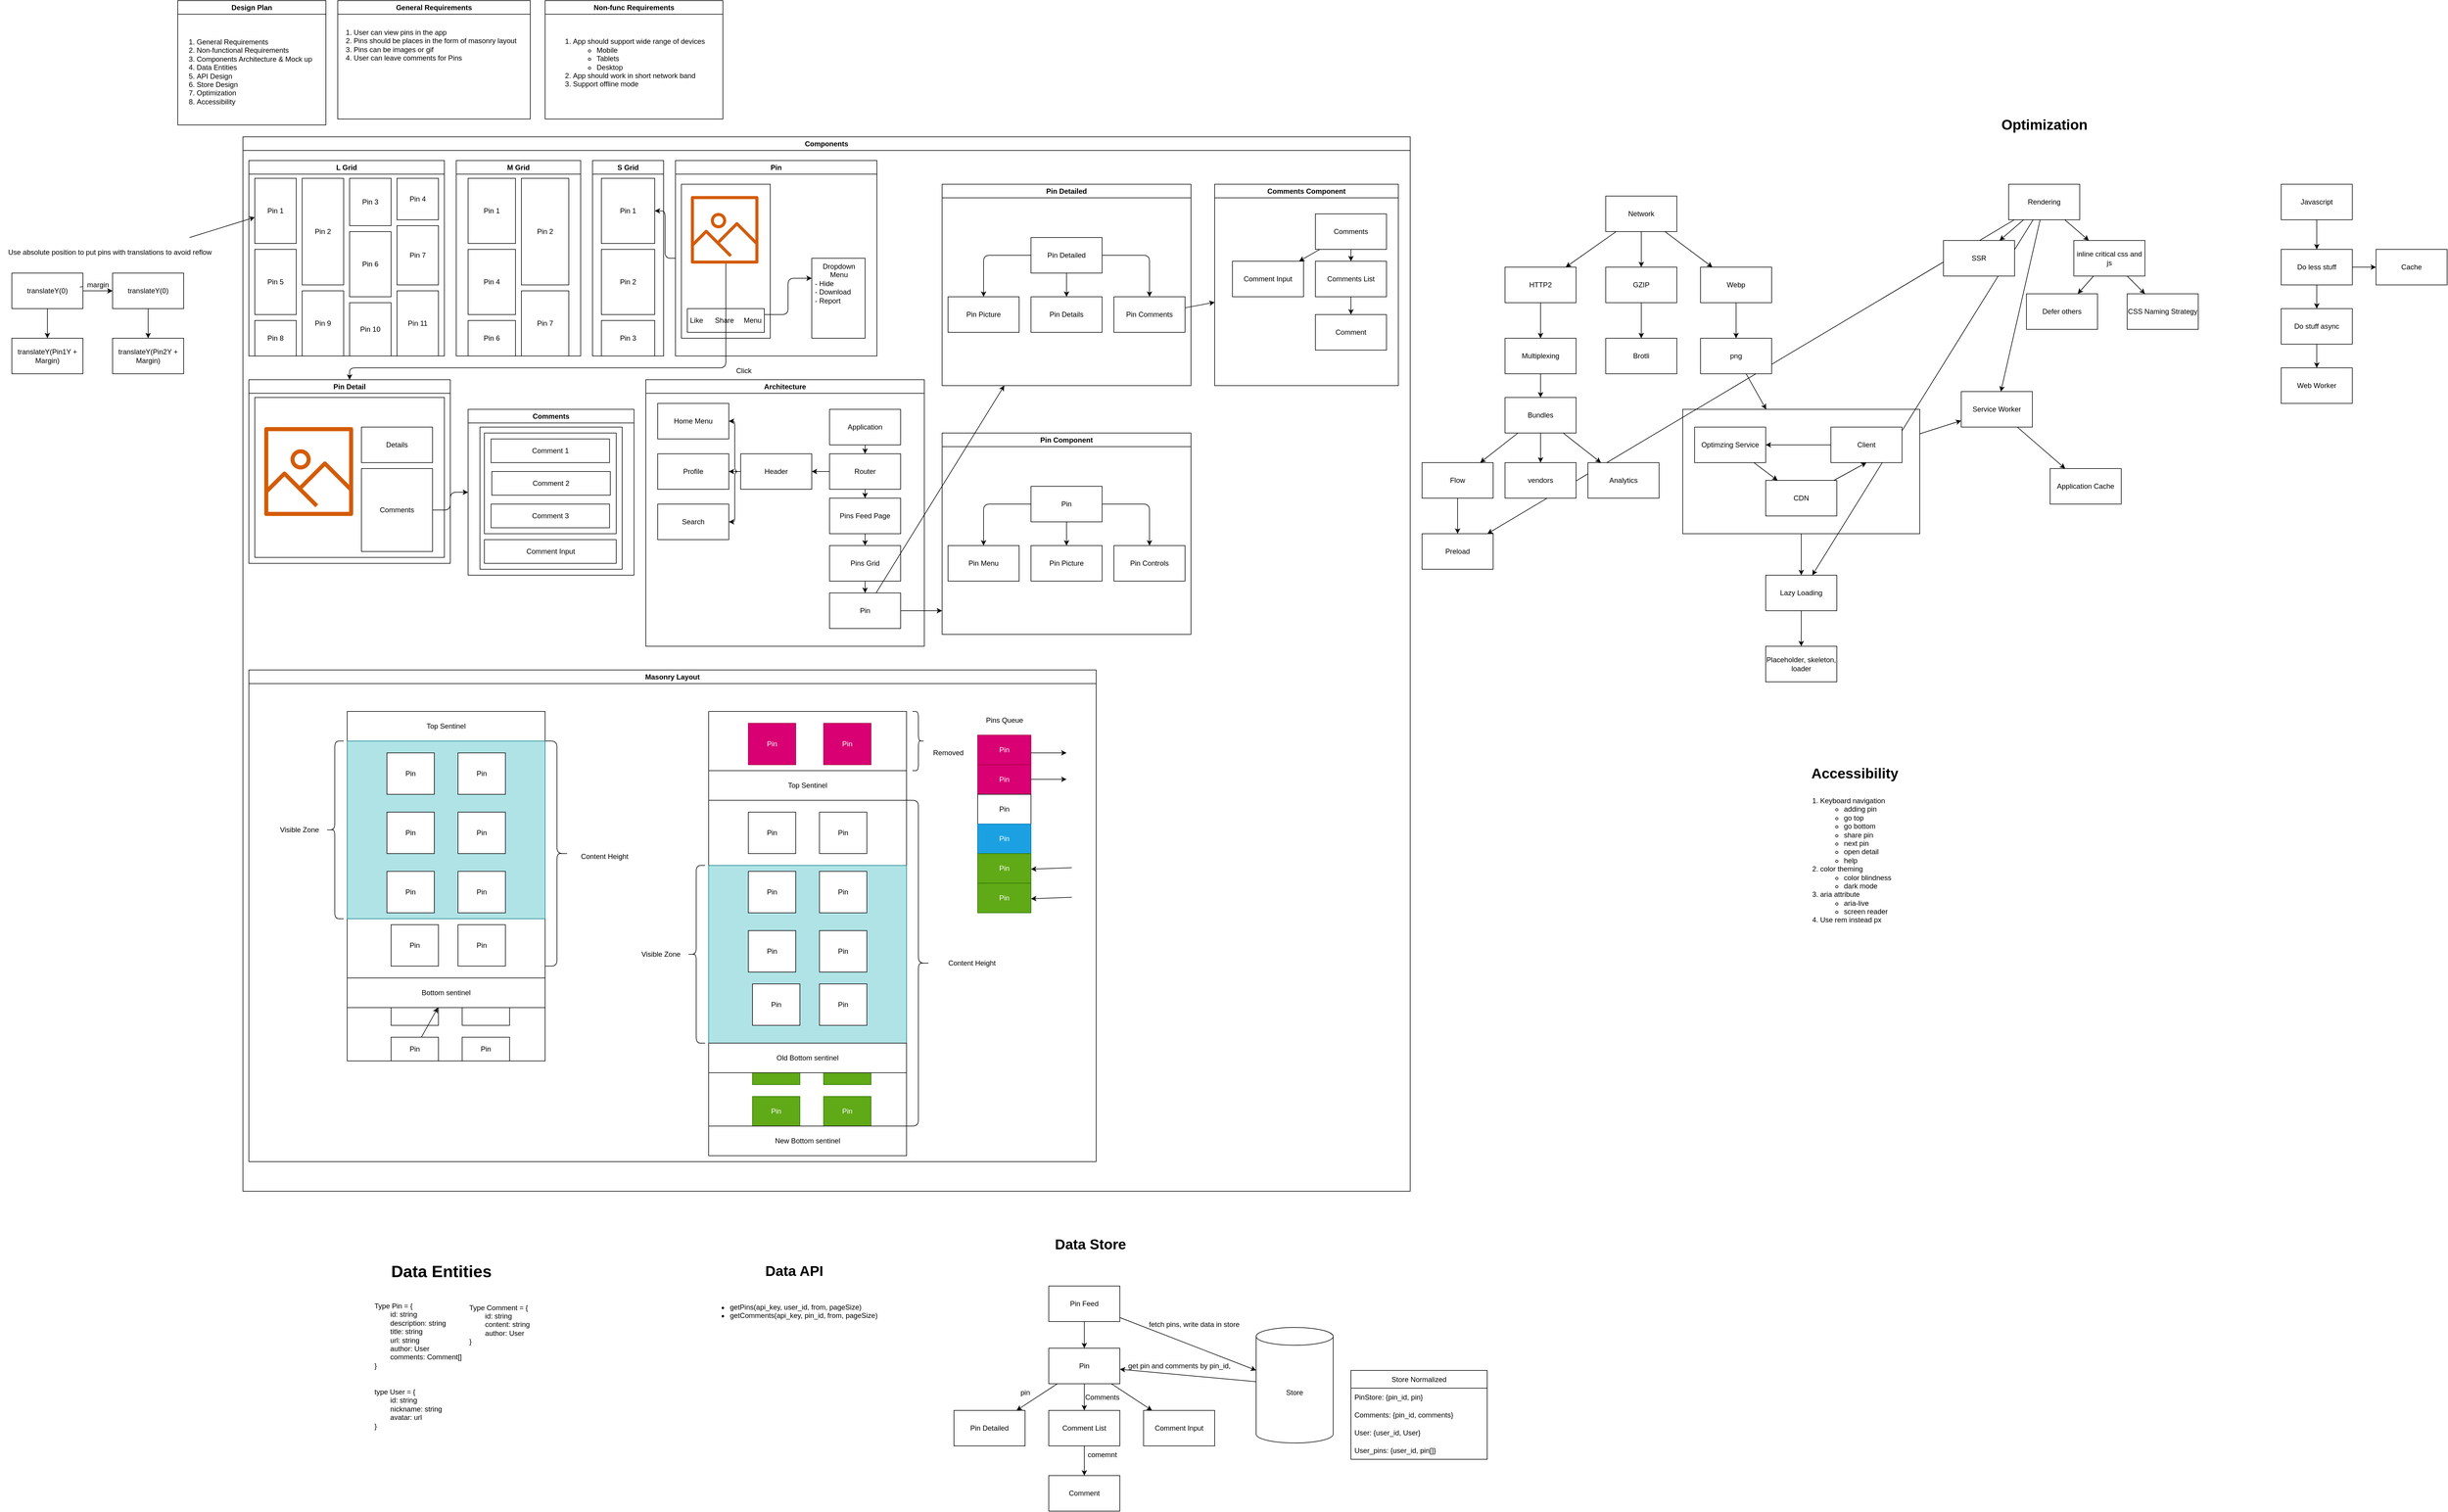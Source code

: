 <mxfile>
    <diagram id="5Gh_HYYGhOjOefmV5HHh" name="Page-1">
        <mxGraphModel dx="1349" dy="762" grid="1" gridSize="10" guides="1" tooltips="1" connect="1" arrows="1" fold="1" page="0" pageScale="1" pageWidth="850" pageHeight="1100" math="0" shadow="0">
            <root>
                <mxCell id="0"/>
                <mxCell id="1" parent="0"/>
                <mxCell id="338" style="edgeStyle=none;html=1;fontSize=12;startArrow=none;startFill=0;endArrow=classic;endFill=1;" edge="1" parent="1" source="334" target="337">
                    <mxGeometry relative="1" as="geometry"/>
                </mxCell>
                <mxCell id="363" style="edgeStyle=none;html=1;fontSize=12;startArrow=none;startFill=0;endArrow=classic;endFill=1;" edge="1" parent="1" source="334" target="361">
                    <mxGeometry relative="1" as="geometry"/>
                </mxCell>
                <mxCell id="334" value="" style="rounded=0;whiteSpace=wrap;html=1;strokeColor=default;fontSize=12;fillColor=default;" vertex="1" parent="1">
                    <mxGeometry x="2560" y="700" width="400" height="210" as="geometry"/>
                </mxCell>
                <mxCell id="184" value="tttttttttt" style="rounded=0;whiteSpace=wrap;html=1;strokeColor=default;fillColor=default;" vertex="1" parent="1">
                    <mxGeometry x="440" y="1280" width="120" height="60" as="geometry"/>
                </mxCell>
                <mxCell id="4" value="Design Plan" style="swimlane;whiteSpace=wrap;html=1;" vertex="1" parent="1">
                    <mxGeometry x="20" y="10" width="250" height="210" as="geometry"/>
                </mxCell>
                <mxCell id="5" value="&lt;ol&gt;&lt;li&gt;General Requirements&lt;/li&gt;&lt;li&gt;Non-functional Requirements&lt;/li&gt;&lt;li&gt;Components Architecture &amp;amp; Mock up&lt;/li&gt;&lt;li&gt;Data Entities&lt;/li&gt;&lt;li&gt;API Design&lt;/li&gt;&lt;li&gt;Store Design&lt;/li&gt;&lt;li&gt;Optimization&lt;/li&gt;&lt;li&gt;Accessibility&lt;/li&gt;&lt;/ol&gt;" style="text;html=1;align=left;verticalAlign=middle;resizable=0;points=[];autosize=1;strokeColor=none;fillColor=none;" vertex="1" parent="4">
                    <mxGeometry x="-10" y="20" width="260" height="200" as="geometry"/>
                </mxCell>
                <mxCell id="15" value="Components" style="swimlane;whiteSpace=wrap;html=1;fillColor=default;strokeColor=default;swimlaneLine=1;" vertex="1" parent="1">
                    <mxGeometry x="130" y="240" width="1970" height="1780" as="geometry"/>
                </mxCell>
                <mxCell id="18" value="L Grid" style="swimlane;whiteSpace=wrap;html=1;" vertex="1" parent="15">
                    <mxGeometry x="10" y="40" width="330" height="330" as="geometry"/>
                </mxCell>
                <mxCell id="31" value="Pin 1" style="rounded=0;whiteSpace=wrap;html=1;" vertex="1" parent="18">
                    <mxGeometry x="10" y="30" width="70" height="110" as="geometry"/>
                </mxCell>
                <mxCell id="32" value="Pin 2" style="rounded=0;whiteSpace=wrap;html=1;" vertex="1" parent="18">
                    <mxGeometry x="90" y="30" width="70" height="180" as="geometry"/>
                </mxCell>
                <mxCell id="33" value="Pin 3" style="rounded=0;whiteSpace=wrap;html=1;" vertex="1" parent="18">
                    <mxGeometry x="170" y="30" width="70" height="80" as="geometry"/>
                </mxCell>
                <mxCell id="34" value="Pin 4" style="rounded=0;whiteSpace=wrap;html=1;" vertex="1" parent="18">
                    <mxGeometry x="250" y="30" width="70" height="70" as="geometry"/>
                </mxCell>
                <mxCell id="35" value="Pin 5" style="rounded=0;whiteSpace=wrap;html=1;" vertex="1" parent="18">
                    <mxGeometry x="10" y="150" width="70" height="110" as="geometry"/>
                </mxCell>
                <mxCell id="36" value="Pin 9" style="rounded=0;whiteSpace=wrap;html=1;" vertex="1" parent="18">
                    <mxGeometry x="90" y="220" width="70" height="110" as="geometry"/>
                </mxCell>
                <mxCell id="37" value="Pin 10" style="rounded=0;whiteSpace=wrap;html=1;" vertex="1" parent="18">
                    <mxGeometry x="170" y="240" width="70" height="90" as="geometry"/>
                </mxCell>
                <mxCell id="38" value="Pin 11" style="rounded=0;whiteSpace=wrap;html=1;" vertex="1" parent="18">
                    <mxGeometry x="250" y="220" width="70" height="110" as="geometry"/>
                </mxCell>
                <mxCell id="40" value="Pin 8" style="rounded=0;whiteSpace=wrap;html=1;" vertex="1" parent="18">
                    <mxGeometry x="10" y="270" width="70" height="60" as="geometry"/>
                </mxCell>
                <mxCell id="41" value="Pin 6" style="rounded=0;whiteSpace=wrap;html=1;" vertex="1" parent="18">
                    <mxGeometry x="170" y="120" width="70" height="110" as="geometry"/>
                </mxCell>
                <mxCell id="43" value="Pin 7" style="rounded=0;whiteSpace=wrap;html=1;" vertex="1" parent="18">
                    <mxGeometry x="250" y="110" width="70" height="100" as="geometry"/>
                </mxCell>
                <mxCell id="44" value="M Grid" style="swimlane;whiteSpace=wrap;html=1;" vertex="1" parent="15">
                    <mxGeometry x="360" y="40" width="210" height="330" as="geometry"/>
                </mxCell>
                <mxCell id="45" value="Pin 1" style="rounded=0;whiteSpace=wrap;html=1;" vertex="1" parent="44">
                    <mxGeometry x="20" y="30" width="80" height="110" as="geometry"/>
                </mxCell>
                <mxCell id="46" value="Pin 2" style="rounded=0;whiteSpace=wrap;html=1;" vertex="1" parent="44">
                    <mxGeometry x="110" y="30" width="80" height="180" as="geometry"/>
                </mxCell>
                <mxCell id="49" value="Pin 4" style="rounded=0;whiteSpace=wrap;html=1;" vertex="1" parent="44">
                    <mxGeometry x="20" y="150" width="80" height="110" as="geometry"/>
                </mxCell>
                <mxCell id="50" value="Pin 7" style="rounded=0;whiteSpace=wrap;html=1;" vertex="1" parent="44">
                    <mxGeometry x="110" y="220" width="80" height="110" as="geometry"/>
                </mxCell>
                <mxCell id="53" value="Pin 6" style="rounded=0;whiteSpace=wrap;html=1;" vertex="1" parent="44">
                    <mxGeometry x="20" y="270" width="80" height="60" as="geometry"/>
                </mxCell>
                <mxCell id="56" value="S Grid" style="swimlane;whiteSpace=wrap;html=1;" vertex="1" parent="15">
                    <mxGeometry x="590" y="40" width="120" height="330" as="geometry"/>
                </mxCell>
                <mxCell id="57" value="Pin 1" style="rounded=0;whiteSpace=wrap;html=1;" vertex="1" parent="56">
                    <mxGeometry x="15" y="30" width="90" height="110" as="geometry"/>
                </mxCell>
                <mxCell id="60" value="Pin 2" style="rounded=0;whiteSpace=wrap;html=1;" vertex="1" parent="56">
                    <mxGeometry x="15" y="150" width="90" height="110" as="geometry"/>
                </mxCell>
                <mxCell id="63" value="Pin 3" style="rounded=0;whiteSpace=wrap;html=1;" vertex="1" parent="56">
                    <mxGeometry x="15" y="270" width="90" height="60" as="geometry"/>
                </mxCell>
                <mxCell id="67" style="edgeStyle=orthogonalEdgeStyle;html=1;" edge="1" parent="15" source="65" target="57">
                    <mxGeometry relative="1" as="geometry"/>
                </mxCell>
                <mxCell id="65" value="Pin" style="swimlane;whiteSpace=wrap;html=1;" vertex="1" parent="15">
                    <mxGeometry x="730" y="40" width="340" height="330" as="geometry"/>
                </mxCell>
                <mxCell id="66" value="" style="rounded=0;whiteSpace=wrap;html=1;" vertex="1" parent="65">
                    <mxGeometry x="10" y="40" width="150" height="260" as="geometry"/>
                </mxCell>
                <mxCell id="68" value="&lt;div style=&quot;text-align: justify;&quot;&gt;&lt;span style=&quot;background-color: initial;&quot;&gt;Like&amp;nbsp; &amp;nbsp; &amp;nbsp; Share&amp;nbsp; &amp;nbsp; &amp;nbsp;Menu&lt;/span&gt;&lt;/div&gt;" style="rounded=0;whiteSpace=wrap;html=1;" vertex="1" parent="65">
                    <mxGeometry x="20" y="250" width="130" height="40" as="geometry"/>
                </mxCell>
                <mxCell id="69" value="" style="sketch=0;outlineConnect=0;fontColor=#232F3E;gradientColor=none;fillColor=#D45B07;strokeColor=none;dashed=0;verticalLabelPosition=bottom;verticalAlign=top;align=center;html=1;fontSize=12;fontStyle=0;aspect=fixed;pointerEvents=1;shape=mxgraph.aws4.container_registry_image;" vertex="1" parent="65">
                    <mxGeometry x="26" y="60" width="114" height="114" as="geometry"/>
                </mxCell>
                <mxCell id="70" value="&lt;div style=&quot;text-align: center;&quot;&gt;&lt;span style=&quot;background-color: initial;&quot;&gt;Dropdown Menu&lt;/span&gt;&lt;/div&gt;&lt;span style=&quot;background-color: initial;&quot;&gt;&amp;nbsp;- Hide&lt;br&gt;&lt;/span&gt;&lt;span style=&quot;background-color: initial;&quot;&gt;&amp;nbsp;- Download&lt;br&gt;&lt;/span&gt;&lt;span style=&quot;background-color: initial;&quot;&gt;&amp;nbsp;- Report&lt;/span&gt;&lt;span style=&quot;background-color: initial;&quot;&gt;&lt;br&gt;&lt;/span&gt;" style="rounded=0;whiteSpace=wrap;html=1;align=left;verticalAlign=top;horizontal=1;" vertex="1" parent="65">
                    <mxGeometry x="230" y="165" width="90" height="135" as="geometry"/>
                </mxCell>
                <mxCell id="72" style="edgeStyle=orthogonalEdgeStyle;html=1;entryX=0;entryY=0.25;entryDx=0;entryDy=0;exitX=1;exitY=0.25;exitDx=0;exitDy=0;" edge="1" parent="65" source="68" target="70">
                    <mxGeometry relative="1" as="geometry"/>
                </mxCell>
                <mxCell id="77" value="Pin Detail" style="swimlane;whiteSpace=wrap;html=1;" vertex="1" parent="15">
                    <mxGeometry x="10" y="410" width="340" height="310" as="geometry"/>
                </mxCell>
                <mxCell id="80" value="" style="rounded=0;whiteSpace=wrap;html=1;" vertex="1" parent="77">
                    <mxGeometry x="10" y="30" width="320" height="270" as="geometry"/>
                </mxCell>
                <mxCell id="82" value="" style="sketch=0;outlineConnect=0;fontColor=#232F3E;gradientColor=none;fillColor=#D45B07;strokeColor=none;dashed=0;verticalLabelPosition=bottom;verticalAlign=top;align=center;html=1;fontSize=12;fontStyle=0;aspect=fixed;pointerEvents=1;shape=mxgraph.aws4.container_registry_image;" vertex="1" parent="77">
                    <mxGeometry x="26" y="80" width="150" height="150" as="geometry"/>
                </mxCell>
                <mxCell id="83" value="Details" style="rounded=0;whiteSpace=wrap;html=1;" vertex="1" parent="77">
                    <mxGeometry x="190" y="80" width="120" height="60" as="geometry"/>
                </mxCell>
                <mxCell id="93" value="Comments" style="rounded=0;whiteSpace=wrap;html=1;" vertex="1" parent="77">
                    <mxGeometry x="190" y="150" width="120" height="140" as="geometry"/>
                </mxCell>
                <mxCell id="78" style="edgeStyle=orthogonalEdgeStyle;html=1;" edge="1" parent="15" source="69" target="77">
                    <mxGeometry relative="1" as="geometry">
                        <Array as="points">
                            <mxPoint x="815" y="390"/>
                            <mxPoint x="180" y="390"/>
                        </Array>
                    </mxGeometry>
                </mxCell>
                <mxCell id="79" value="Click" style="text;html=1;align=center;verticalAlign=middle;resizable=0;points=[];autosize=1;strokeColor=none;fillColor=none;" vertex="1" parent="15">
                    <mxGeometry x="820" y="380" width="50" height="30" as="geometry"/>
                </mxCell>
                <mxCell id="101" style="edgeStyle=orthogonalEdgeStyle;html=1;startArrow=classic;startFill=1;endArrow=none;endFill=0;" edge="1" parent="15" source="94" target="93">
                    <mxGeometry relative="1" as="geometry"/>
                </mxCell>
                <mxCell id="94" value="Comments" style="swimlane;whiteSpace=wrap;html=1;" vertex="1" parent="15">
                    <mxGeometry x="380" y="460" width="280" height="280" as="geometry"/>
                </mxCell>
                <mxCell id="95" value="" style="rounded=0;whiteSpace=wrap;html=1;" vertex="1" parent="94">
                    <mxGeometry x="20" y="30" width="240" height="240" as="geometry"/>
                </mxCell>
                <mxCell id="99" value="" style="rounded=0;whiteSpace=wrap;html=1;" vertex="1" parent="94">
                    <mxGeometry x="27.5" y="40" width="222.5" height="170" as="geometry"/>
                </mxCell>
                <mxCell id="96" value="Comment 1" style="rounded=0;whiteSpace=wrap;html=1;" vertex="1" parent="94">
                    <mxGeometry x="38.75" y="50" width="200" height="40" as="geometry"/>
                </mxCell>
                <mxCell id="98" value="Comment 3" style="rounded=0;whiteSpace=wrap;html=1;" vertex="1" parent="94">
                    <mxGeometry x="38.75" y="160" width="200" height="40" as="geometry"/>
                </mxCell>
                <mxCell id="97" value="Comment 2" style="rounded=0;whiteSpace=wrap;html=1;" vertex="1" parent="94">
                    <mxGeometry x="40" y="105" width="200" height="40" as="geometry"/>
                </mxCell>
                <mxCell id="100" value="Comment Input" style="rounded=0;whiteSpace=wrap;html=1;" vertex="1" parent="94">
                    <mxGeometry x="27.5" y="220" width="222.5" height="40" as="geometry"/>
                </mxCell>
                <mxCell id="102" value="Architecture" style="swimlane;whiteSpace=wrap;html=1;" vertex="1" parent="15">
                    <mxGeometry x="680" y="410" width="470" height="450" as="geometry"/>
                </mxCell>
                <mxCell id="112" style="edgeStyle=orthogonalEdgeStyle;html=1;startArrow=none;startFill=0;endArrow=classic;endFill=1;" edge="1" parent="102" source="103" target="104">
                    <mxGeometry relative="1" as="geometry"/>
                </mxCell>
                <mxCell id="103" value="Application" style="rounded=0;whiteSpace=wrap;html=1;strokeColor=default;fillColor=default;" vertex="1" parent="102">
                    <mxGeometry x="310" y="50" width="120" height="60" as="geometry"/>
                </mxCell>
                <mxCell id="113" value="" style="edgeStyle=orthogonalEdgeStyle;html=1;startArrow=none;startFill=0;endArrow=classic;endFill=1;" edge="1" parent="102" source="104" target="106">
                    <mxGeometry relative="1" as="geometry"/>
                </mxCell>
                <mxCell id="114" style="edgeStyle=orthogonalEdgeStyle;html=1;startArrow=none;startFill=0;endArrow=classic;endFill=1;" edge="1" parent="102" source="104" target="105">
                    <mxGeometry relative="1" as="geometry"/>
                </mxCell>
                <mxCell id="119" style="edgeStyle=orthogonalEdgeStyle;html=1;startArrow=none;startFill=0;endArrow=classic;endFill=1;" edge="1" parent="102" source="104" target="117">
                    <mxGeometry relative="1" as="geometry"/>
                </mxCell>
                <mxCell id="104" value="Router" style="rounded=0;whiteSpace=wrap;html=1;strokeColor=default;fillColor=default;" vertex="1" parent="102">
                    <mxGeometry x="310" y="125" width="120" height="60" as="geometry"/>
                </mxCell>
                <mxCell id="105" value="Pins Feed Page" style="rounded=0;whiteSpace=wrap;html=1;strokeColor=default;fillColor=default;" vertex="1" parent="102">
                    <mxGeometry x="310" y="200" width="120" height="60" as="geometry"/>
                </mxCell>
                <mxCell id="115" style="edgeStyle=orthogonalEdgeStyle;html=1;startArrow=none;startFill=0;endArrow=classic;endFill=1;" edge="1" parent="102" source="106" target="107">
                    <mxGeometry relative="1" as="geometry"/>
                </mxCell>
                <mxCell id="106" value="Pins Grid" style="rounded=0;whiteSpace=wrap;html=1;strokeColor=default;fillColor=default;" vertex="1" parent="102">
                    <mxGeometry x="310" y="280" width="120" height="60" as="geometry"/>
                </mxCell>
                <mxCell id="107" value="Pin" style="rounded=0;whiteSpace=wrap;html=1;strokeColor=default;fillColor=default;" vertex="1" parent="102">
                    <mxGeometry x="310" y="360" width="120" height="60" as="geometry"/>
                </mxCell>
                <mxCell id="109" value="Home Menu" style="whiteSpace=wrap;html=1;strokeColor=default;fillColor=default;" vertex="1" parent="102">
                    <mxGeometry x="20" y="40" width="120" height="60" as="geometry"/>
                </mxCell>
                <mxCell id="110" value="Search" style="whiteSpace=wrap;html=1;strokeColor=default;fillColor=default;" vertex="1" parent="102">
                    <mxGeometry x="20" y="210" width="120" height="60" as="geometry"/>
                </mxCell>
                <mxCell id="120" style="html=1;startArrow=none;startFill=0;endArrow=classic;endFill=1;edgeStyle=elbowEdgeStyle;" edge="1" parent="102" source="117" target="110">
                    <mxGeometry relative="1" as="geometry"/>
                </mxCell>
                <mxCell id="123" style="edgeStyle=orthogonalEdgeStyle;html=1;startArrow=none;startFill=0;endArrow=classic;endFill=1;" edge="1" parent="102" source="117" target="111">
                    <mxGeometry relative="1" as="geometry"/>
                </mxCell>
                <mxCell id="126" style="html=1;startArrow=none;startFill=0;endArrow=classic;endFill=1;edgeStyle=elbowEdgeStyle;" edge="1" parent="102" source="117" target="109">
                    <mxGeometry relative="1" as="geometry"/>
                </mxCell>
                <mxCell id="117" value="Header" style="whiteSpace=wrap;html=1;strokeColor=default;fillColor=default;" vertex="1" parent="102">
                    <mxGeometry x="160" y="125" width="120" height="60" as="geometry"/>
                </mxCell>
                <mxCell id="124" value="" style="edgeStyle=orthogonalEdgeStyle;html=1;startArrow=none;startFill=0;endArrow=none;endFill=1;" edge="1" parent="102" source="117" target="111">
                    <mxGeometry relative="1" as="geometry">
                        <mxPoint x="860" y="795.032" as="sourcePoint"/>
                        <mxPoint x="780.032" y="740.0" as="targetPoint"/>
                    </mxGeometry>
                </mxCell>
                <mxCell id="111" value="Profile" style="whiteSpace=wrap;html=1;strokeColor=default;fillColor=default;" vertex="1" parent="102">
                    <mxGeometry x="20" y="125" width="120" height="60" as="geometry"/>
                </mxCell>
                <mxCell id="128" value="Pin Component" style="swimlane;whiteSpace=wrap;html=1;strokeColor=default;fillColor=default;" vertex="1" parent="15">
                    <mxGeometry x="1180" y="500" width="420" height="340" as="geometry"/>
                </mxCell>
                <mxCell id="134" style="edgeStyle=elbowEdgeStyle;elbow=vertical;html=1;startArrow=none;startFill=0;endArrow=classic;endFill=1;" edge="1" parent="128" source="129" target="130">
                    <mxGeometry relative="1" as="geometry"/>
                </mxCell>
                <mxCell id="135" style="edgeStyle=orthogonalEdgeStyle;html=1;startArrow=none;startFill=0;endArrow=classic;endFill=1;" edge="1" parent="128" source="129" target="131">
                    <mxGeometry relative="1" as="geometry"/>
                </mxCell>
                <mxCell id="136" style="edgeStyle=orthogonalEdgeStyle;elbow=vertical;html=1;startArrow=none;startFill=0;endArrow=classic;endFill=1;" edge="1" parent="128" source="129" target="133">
                    <mxGeometry relative="1" as="geometry"/>
                </mxCell>
                <mxCell id="129" value="Pin" style="whiteSpace=wrap;html=1;strokeColor=default;fillColor=default;" vertex="1" parent="128">
                    <mxGeometry x="150" y="90" width="120" height="60" as="geometry"/>
                </mxCell>
                <mxCell id="130" value="Pin Picture" style="whiteSpace=wrap;html=1;strokeColor=default;fillColor=default;" vertex="1" parent="128">
                    <mxGeometry x="150" y="190" width="120" height="60" as="geometry"/>
                </mxCell>
                <mxCell id="131" value="Pin Menu" style="whiteSpace=wrap;html=1;strokeColor=default;fillColor=default;" vertex="1" parent="128">
                    <mxGeometry x="10" y="190" width="120" height="60" as="geometry"/>
                </mxCell>
                <mxCell id="133" value="Pin Controls" style="whiteSpace=wrap;html=1;strokeColor=default;fillColor=default;" vertex="1" parent="128">
                    <mxGeometry x="290" y="190" width="120" height="60" as="geometry"/>
                </mxCell>
                <mxCell id="132" style="edgeStyle=elbowEdgeStyle;html=1;startArrow=none;startFill=0;endArrow=classic;endFill=1;elbow=vertical;" edge="1" parent="15" source="107" target="128">
                    <mxGeometry relative="1" as="geometry"/>
                </mxCell>
                <mxCell id="139" value="Pin Detailed" style="swimlane;whiteSpace=wrap;html=1;strokeColor=default;fillColor=default;" vertex="1" parent="15">
                    <mxGeometry x="1180" y="80" width="420" height="340" as="geometry"/>
                </mxCell>
                <mxCell id="140" style="edgeStyle=elbowEdgeStyle;elbow=vertical;html=1;startArrow=none;startFill=0;endArrow=classic;endFill=1;" edge="1" parent="139" source="143" target="144">
                    <mxGeometry relative="1" as="geometry"/>
                </mxCell>
                <mxCell id="141" style="edgeStyle=orthogonalEdgeStyle;html=1;startArrow=none;startFill=0;endArrow=classic;endFill=1;" edge="1" parent="139" source="143" target="145">
                    <mxGeometry relative="1" as="geometry"/>
                </mxCell>
                <mxCell id="142" style="edgeStyle=orthogonalEdgeStyle;elbow=vertical;html=1;startArrow=none;startFill=0;endArrow=classic;endFill=1;" edge="1" parent="139" source="143" target="146">
                    <mxGeometry relative="1" as="geometry"/>
                </mxCell>
                <mxCell id="143" value="Pin Detailed" style="whiteSpace=wrap;html=1;strokeColor=default;fillColor=default;" vertex="1" parent="139">
                    <mxGeometry x="150" y="90" width="120" height="60" as="geometry"/>
                </mxCell>
                <mxCell id="144" value="Pin Details" style="whiteSpace=wrap;html=1;strokeColor=default;fillColor=default;" vertex="1" parent="139">
                    <mxGeometry x="150" y="190" width="120" height="60" as="geometry"/>
                </mxCell>
                <mxCell id="145" value="Pin Picture" style="whiteSpace=wrap;html=1;strokeColor=default;fillColor=default;" vertex="1" parent="139">
                    <mxGeometry x="10" y="190" width="120" height="60" as="geometry"/>
                </mxCell>
                <mxCell id="146" value="Pin Comments" style="whiteSpace=wrap;html=1;strokeColor=default;fillColor=default;" vertex="1" parent="139">
                    <mxGeometry x="290" y="190" width="120" height="60" as="geometry"/>
                </mxCell>
                <mxCell id="149" style="edgeStyle=none;html=1;startArrow=none;startFill=0;endArrow=classic;endFill=1;" edge="1" parent="15" source="107" target="139">
                    <mxGeometry relative="1" as="geometry"/>
                </mxCell>
                <mxCell id="152" value="Comments Component" style="swimlane;whiteSpace=wrap;html=1;strokeColor=default;fillColor=default;" vertex="1" parent="15">
                    <mxGeometry x="1640" y="80" width="310" height="340" as="geometry"/>
                </mxCell>
                <mxCell id="159" style="edgeStyle=none;html=1;startArrow=none;startFill=0;endArrow=classic;endFill=1;" edge="1" parent="152" source="153" target="154">
                    <mxGeometry relative="1" as="geometry"/>
                </mxCell>
                <mxCell id="161" style="edgeStyle=none;html=1;startArrow=none;startFill=0;endArrow=classic;endFill=1;" edge="1" parent="152" source="153" target="156">
                    <mxGeometry relative="1" as="geometry"/>
                </mxCell>
                <mxCell id="153" value="Comments" style="whiteSpace=wrap;html=1;strokeColor=default;fillColor=default;" vertex="1" parent="152">
                    <mxGeometry x="170" y="50" width="120" height="60" as="geometry"/>
                </mxCell>
                <mxCell id="160" style="edgeStyle=none;html=1;startArrow=none;startFill=0;endArrow=classic;endFill=1;" edge="1" parent="152" source="154" target="155">
                    <mxGeometry relative="1" as="geometry"/>
                </mxCell>
                <mxCell id="154" value="Comments List" style="whiteSpace=wrap;html=1;strokeColor=default;fillColor=default;" vertex="1" parent="152">
                    <mxGeometry x="170" y="130" width="120" height="60" as="geometry"/>
                </mxCell>
                <mxCell id="155" value="Comment" style="whiteSpace=wrap;html=1;strokeColor=default;fillColor=default;" vertex="1" parent="152">
                    <mxGeometry x="170" y="220" width="120" height="60" as="geometry"/>
                </mxCell>
                <mxCell id="156" value="Comment Input" style="whiteSpace=wrap;html=1;strokeColor=default;fillColor=default;" vertex="1" parent="152">
                    <mxGeometry x="30" y="130" width="120" height="60" as="geometry"/>
                </mxCell>
                <mxCell id="162" value="Masonry Layout" style="swimlane;whiteSpace=wrap;html=1;strokeColor=default;fillColor=default;" vertex="1" parent="15">
                    <mxGeometry x="10" y="900" width="1430" height="830" as="geometry"/>
                </mxCell>
                <mxCell id="163" value="" style="rounded=0;whiteSpace=wrap;html=1;strokeColor=default;fillColor=default;" vertex="1" parent="162">
                    <mxGeometry x="166" y="70" width="334" height="590" as="geometry"/>
                </mxCell>
                <mxCell id="164" value="Top Sentinel" style="rounded=0;whiteSpace=wrap;html=1;strokeColor=default;fillColor=default;" vertex="1" parent="162">
                    <mxGeometry x="166" y="70" width="334" height="50" as="geometry"/>
                </mxCell>
                <mxCell id="176" value="Pin" style="rounded=0;whiteSpace=wrap;html=1;strokeColor=default;fillColor=default;" vertex="1" parent="162">
                    <mxGeometry x="240" y="530" width="80" height="70" as="geometry"/>
                </mxCell>
                <mxCell id="177" value="Pin" style="rounded=0;whiteSpace=wrap;html=1;strokeColor=default;fillColor=default;" vertex="1" parent="162">
                    <mxGeometry x="360" y="530" width="80" height="70" as="geometry"/>
                </mxCell>
                <mxCell id="178" value="" style="shape=curlyBracket;whiteSpace=wrap;html=1;rounded=1;flipH=1;labelPosition=right;verticalLabelPosition=middle;align=left;verticalAlign=middle;strokeColor=default;fillColor=default;" vertex="1" parent="162">
                    <mxGeometry x="500" y="120" width="40" height="380" as="geometry"/>
                </mxCell>
                <mxCell id="181" value="Content Height" style="text;html=1;align=center;verticalAlign=middle;resizable=0;points=[];autosize=1;strokeColor=none;fillColor=none;" vertex="1" parent="162">
                    <mxGeometry x="550" y="300" width="100" height="30" as="geometry"/>
                </mxCell>
                <mxCell id="182" value="Pin" style="rounded=0;whiteSpace=wrap;html=1;strokeColor=default;fillColor=default;" vertex="1" parent="162">
                    <mxGeometry x="240" y="430" width="80" height="70" as="geometry"/>
                </mxCell>
                <mxCell id="183" value="Pin" style="rounded=0;whiteSpace=wrap;html=1;strokeColor=default;fillColor=default;" vertex="1" parent="162">
                    <mxGeometry x="353" y="430" width="80" height="70" as="geometry"/>
                </mxCell>
                <mxCell id="185" value="" style="rounded=0;whiteSpace=wrap;html=1;strokeColor=#0e8088;fillColor=#b0e3e6;" vertex="1" parent="162">
                    <mxGeometry x="166" y="120" width="334" height="300" as="geometry"/>
                </mxCell>
                <mxCell id="172" value="Pin" style="rounded=0;whiteSpace=wrap;html=1;strokeColor=default;fillColor=default;" vertex="1" parent="162">
                    <mxGeometry x="233" y="240" width="80" height="70" as="geometry"/>
                </mxCell>
                <mxCell id="166" value="Pin" style="rounded=0;whiteSpace=wrap;html=1;strokeColor=default;fillColor=default;" vertex="1" parent="162">
                    <mxGeometry x="233" y="140" width="80" height="70" as="geometry"/>
                </mxCell>
                <mxCell id="171" value="Pin" style="rounded=0;whiteSpace=wrap;html=1;strokeColor=default;fillColor=default;" vertex="1" parent="162">
                    <mxGeometry x="353" y="140" width="80" height="70" as="geometry"/>
                </mxCell>
                <mxCell id="174" value="Pin" style="rounded=0;whiteSpace=wrap;html=1;strokeColor=default;fillColor=default;" vertex="1" parent="162">
                    <mxGeometry x="233" y="340" width="80" height="70" as="geometry"/>
                </mxCell>
                <mxCell id="175" value="Pin" style="rounded=0;whiteSpace=wrap;html=1;strokeColor=default;fillColor=default;" vertex="1" parent="162">
                    <mxGeometry x="353" y="340" width="80" height="70" as="geometry"/>
                </mxCell>
                <mxCell id="173" value="Pin" style="rounded=0;whiteSpace=wrap;html=1;strokeColor=default;fillColor=default;" vertex="1" parent="162">
                    <mxGeometry x="353" y="240" width="80" height="70" as="geometry"/>
                </mxCell>
                <mxCell id="186" value="" style="shape=curlyBracket;whiteSpace=wrap;html=1;rounded=1;labelPosition=left;verticalLabelPosition=middle;align=right;verticalAlign=middle;strokeColor=default;fillColor=default;" vertex="1" parent="162">
                    <mxGeometry x="130" y="120" width="30" height="300" as="geometry"/>
                </mxCell>
                <mxCell id="187" value="Visible Zone" style="text;html=1;align=center;verticalAlign=middle;resizable=0;points=[];autosize=1;strokeColor=none;fillColor=none;" vertex="1" parent="162">
                    <mxGeometry x="40" y="255" width="90" height="30" as="geometry"/>
                </mxCell>
                <mxCell id="165" value="Bottom sentinel" style="rounded=0;whiteSpace=wrap;html=1;strokeColor=default;fillColor=default;" vertex="1" parent="162">
                    <mxGeometry x="166" y="520" width="334" height="50" as="geometry"/>
                </mxCell>
                <mxCell id="225" value="" style="edgeStyle=none;html=1;startArrow=none;startFill=0;endArrow=classic;endFill=1;" edge="1" parent="162" source="193" target="165">
                    <mxGeometry relative="1" as="geometry"/>
                </mxCell>
                <mxCell id="193" value="Pin" style="rounded=0;whiteSpace=wrap;html=1;strokeColor=default;fillColor=default;" vertex="1" parent="162">
                    <mxGeometry x="240" y="620" width="80" height="40" as="geometry"/>
                </mxCell>
                <mxCell id="194" value="Pin" style="rounded=0;whiteSpace=wrap;html=1;strokeColor=default;fillColor=default;" vertex="1" parent="162">
                    <mxGeometry x="360" y="620" width="80" height="40" as="geometry"/>
                </mxCell>
                <mxCell id="195" value="" style="rounded=0;whiteSpace=wrap;html=1;strokeColor=default;fillColor=default;" vertex="1" parent="162">
                    <mxGeometry x="910" y="220" width="120" height="60" as="geometry"/>
                </mxCell>
                <mxCell id="196" value="" style="rounded=0;whiteSpace=wrap;html=1;strokeColor=default;fillColor=default;" vertex="1" parent="162">
                    <mxGeometry x="776" y="70" width="334" height="700" as="geometry"/>
                </mxCell>
                <mxCell id="197" value="Top Sentinel" style="rounded=0;whiteSpace=wrap;html=1;strokeColor=default;fillColor=default;" vertex="1" parent="162">
                    <mxGeometry x="776" y="170" width="334" height="50" as="geometry"/>
                </mxCell>
                <mxCell id="198" value="Pin" style="rounded=0;whiteSpace=wrap;html=1;strokeColor=#2D7600;fillColor=#60a917;fontColor=#ffffff;" vertex="1" parent="162">
                    <mxGeometry x="850" y="630" width="80" height="70" as="geometry"/>
                </mxCell>
                <mxCell id="199" value="Pin" style="rounded=0;whiteSpace=wrap;html=1;strokeColor=#2D7600;fillColor=#60a917;fontColor=#ffffff;" vertex="1" parent="162">
                    <mxGeometry x="970" y="630" width="80" height="70" as="geometry"/>
                </mxCell>
                <mxCell id="200" value="" style="shape=curlyBracket;whiteSpace=wrap;html=1;rounded=1;flipH=1;labelPosition=right;verticalLabelPosition=middle;align=left;verticalAlign=middle;strokeColor=default;fillColor=default;" vertex="1" parent="162">
                    <mxGeometry x="1110" y="220" width="40" height="550" as="geometry"/>
                </mxCell>
                <mxCell id="201" value="Content Height" style="text;html=1;align=center;verticalAlign=middle;resizable=0;points=[];autosize=1;strokeColor=none;fillColor=none;" vertex="1" parent="162">
                    <mxGeometry x="1170" y="480" width="100" height="30" as="geometry"/>
                </mxCell>
                <mxCell id="205" value="" style="rounded=0;whiteSpace=wrap;html=1;strokeColor=#0e8088;fillColor=#b0e3e6;" vertex="1" parent="162">
                    <mxGeometry x="776" y="330" width="334" height="300" as="geometry"/>
                </mxCell>
                <mxCell id="206" value="Pin" style="rounded=0;whiteSpace=wrap;html=1;strokeColor=default;fillColor=default;" vertex="1" parent="162">
                    <mxGeometry x="843" y="340" width="80" height="70" as="geometry"/>
                </mxCell>
                <mxCell id="207" value="Pin" style="rounded=0;whiteSpace=wrap;html=1;strokeColor=default;fillColor=default;" vertex="1" parent="162">
                    <mxGeometry x="843" y="240" width="80" height="70" as="geometry"/>
                </mxCell>
                <mxCell id="208" value="Pin" style="rounded=0;whiteSpace=wrap;html=1;strokeColor=default;fillColor=default;" vertex="1" parent="162">
                    <mxGeometry x="963" y="240" width="80" height="70" as="geometry"/>
                </mxCell>
                <mxCell id="209" value="Pin" style="rounded=0;whiteSpace=wrap;html=1;strokeColor=default;fillColor=default;" vertex="1" parent="162">
                    <mxGeometry x="843" y="440" width="80" height="70" as="geometry"/>
                </mxCell>
                <mxCell id="210" value="Pin" style="rounded=0;whiteSpace=wrap;html=1;strokeColor=default;fillColor=default;" vertex="1" parent="162">
                    <mxGeometry x="963" y="440" width="80" height="70" as="geometry"/>
                </mxCell>
                <mxCell id="211" value="Pin" style="rounded=0;whiteSpace=wrap;html=1;strokeColor=default;fillColor=default;" vertex="1" parent="162">
                    <mxGeometry x="963" y="340" width="80" height="70" as="geometry"/>
                </mxCell>
                <mxCell id="212" value="" style="shape=curlyBracket;whiteSpace=wrap;html=1;rounded=1;labelPosition=left;verticalLabelPosition=middle;align=right;verticalAlign=middle;strokeColor=default;fillColor=default;size=0.5;" vertex="1" parent="162">
                    <mxGeometry x="740" y="330" width="30" height="300" as="geometry"/>
                </mxCell>
                <mxCell id="213" value="Visible Zone" style="text;html=1;align=center;verticalAlign=middle;resizable=0;points=[];autosize=1;strokeColor=none;fillColor=none;" vertex="1" parent="162">
                    <mxGeometry x="650" y="465" width="90" height="30" as="geometry"/>
                </mxCell>
                <mxCell id="214" value="Old Bottom sentinel" style="rounded=0;whiteSpace=wrap;html=1;strokeColor=default;fillColor=default;" vertex="1" parent="162">
                    <mxGeometry x="776" y="630" width="334" height="50" as="geometry"/>
                </mxCell>
                <mxCell id="215" value="Pin" style="rounded=0;whiteSpace=wrap;html=1;strokeColor=#2D7600;fillColor=#60a917;fontColor=#ffffff;" vertex="1" parent="162">
                    <mxGeometry x="850" y="720" width="80" height="50" as="geometry"/>
                </mxCell>
                <mxCell id="216" value="Pin" style="rounded=0;whiteSpace=wrap;html=1;strokeColor=#2D7600;fillColor=#60a917;fontColor=#ffffff;" vertex="1" parent="162">
                    <mxGeometry x="970" y="720" width="80" height="50" as="geometry"/>
                </mxCell>
                <mxCell id="217" value="Pin" style="rounded=0;whiteSpace=wrap;html=1;strokeColor=#A50040;fillColor=#d80073;fontColor=#ffffff;" vertex="1" parent="162">
                    <mxGeometry x="843" y="90" width="80" height="70" as="geometry"/>
                </mxCell>
                <mxCell id="218" value="Pin" style="rounded=0;whiteSpace=wrap;html=1;strokeColor=#A50040;fillColor=#d80073;fontColor=#ffffff;" vertex="1" parent="162">
                    <mxGeometry x="970" y="90" width="80" height="70" as="geometry"/>
                </mxCell>
                <mxCell id="221" value="" style="shape=curlyBracket;whiteSpace=wrap;html=1;rounded=1;flipH=1;labelPosition=right;verticalLabelPosition=middle;align=left;verticalAlign=middle;strokeColor=default;fillColor=default;" vertex="1" parent="162">
                    <mxGeometry x="1120" y="70" width="20" height="100" as="geometry"/>
                </mxCell>
                <mxCell id="204" value="Pin" style="rounded=0;whiteSpace=wrap;html=1;strokeColor=default;fillColor=default;" vertex="1" parent="162">
                    <mxGeometry x="963" y="530" width="80" height="70" as="geometry"/>
                </mxCell>
                <mxCell id="203" value="Pin" style="rounded=0;whiteSpace=wrap;html=1;strokeColor=default;fillColor=default;" vertex="1" parent="162">
                    <mxGeometry x="850" y="530" width="80" height="70" as="geometry"/>
                </mxCell>
                <mxCell id="226" value="New Bottom sentinel" style="rounded=0;whiteSpace=wrap;html=1;strokeColor=default;fillColor=default;" vertex="1" parent="162">
                    <mxGeometry x="776" y="770" width="334" height="50" as="geometry"/>
                </mxCell>
                <mxCell id="227" value="" style="rounded=0;whiteSpace=wrap;html=1;strokeColor=default;fillColor=default;" vertex="1" parent="162">
                    <mxGeometry x="1230" y="110" width="90" height="300" as="geometry"/>
                </mxCell>
                <mxCell id="228" value="Pin" style="whiteSpace=wrap;html=1;strokeColor=#A50040;fillColor=#d80073;fontColor=#ffffff;" vertex="1" parent="162">
                    <mxGeometry x="1230" y="110" width="90" height="50" as="geometry"/>
                </mxCell>
                <mxCell id="231" value="Pin" style="whiteSpace=wrap;html=1;strokeColor=#A50040;fillColor=#d80073;fontColor=#ffffff;" vertex="1" parent="162">
                    <mxGeometry x="1230" y="160" width="90" height="50" as="geometry"/>
                </mxCell>
                <mxCell id="232" value="Pin" style="whiteSpace=wrap;html=1;strokeColor=default;fillColor=default;" vertex="1" parent="162">
                    <mxGeometry x="1230" y="210" width="90" height="50" as="geometry"/>
                </mxCell>
                <mxCell id="233" value="Pin" style="whiteSpace=wrap;html=1;strokeColor=#006EAF;fillColor=#1ba1e2;fontColor=#ffffff;" vertex="1" parent="162">
                    <mxGeometry x="1230" y="260" width="90" height="50" as="geometry"/>
                </mxCell>
                <mxCell id="234" value="Pin" style="whiteSpace=wrap;html=1;strokeColor=#2D7600;fillColor=#60a917;fontColor=#ffffff;" vertex="1" parent="162">
                    <mxGeometry x="1230" y="310" width="90" height="50" as="geometry"/>
                </mxCell>
                <mxCell id="237" value="Pin" style="whiteSpace=wrap;html=1;strokeColor=#2D7600;fillColor=#60a917;fontColor=#ffffff;" vertex="1" parent="162">
                    <mxGeometry x="1230" y="360" width="90" height="50" as="geometry"/>
                </mxCell>
                <mxCell id="238" value="" style="endArrow=classic;html=1;" edge="1" parent="162">
                    <mxGeometry width="50" height="50" relative="1" as="geometry">
                        <mxPoint x="1320" y="140" as="sourcePoint"/>
                        <mxPoint x="1380" y="140" as="targetPoint"/>
                    </mxGeometry>
                </mxCell>
                <mxCell id="239" value="" style="endArrow=classic;html=1;" edge="1" parent="162">
                    <mxGeometry width="50" height="50" relative="1" as="geometry">
                        <mxPoint x="1320" y="184.57" as="sourcePoint"/>
                        <mxPoint x="1380" y="184.57" as="targetPoint"/>
                    </mxGeometry>
                </mxCell>
                <mxCell id="240" value="Pins Queue" style="text;html=1;align=center;verticalAlign=middle;resizable=0;points=[];autosize=1;strokeColor=none;fillColor=none;" vertex="1" parent="162">
                    <mxGeometry x="1230" y="70" width="90" height="30" as="geometry"/>
                </mxCell>
                <mxCell id="243" value="" style="endArrow=classic;html=1;entryX=1.013;entryY=0.649;entryDx=0;entryDy=0;entryPerimeter=0;" edge="1" parent="162">
                    <mxGeometry width="50" height="50" relative="1" as="geometry">
                        <mxPoint x="1388.83" y="383.77" as="sourcePoint"/>
                        <mxPoint x="1320.0" y="386.22" as="targetPoint"/>
                    </mxGeometry>
                </mxCell>
                <mxCell id="244" value="" style="endArrow=classic;html=1;entryX=1.013;entryY=0.649;entryDx=0;entryDy=0;entryPerimeter=0;" edge="1" parent="162">
                    <mxGeometry width="50" height="50" relative="1" as="geometry">
                        <mxPoint x="1388.83" y="333.77" as="sourcePoint"/>
                        <mxPoint x="1320.0" y="336.22" as="targetPoint"/>
                    </mxGeometry>
                </mxCell>
                <mxCell id="158" style="edgeStyle=none;html=1;startArrow=none;startFill=0;endArrow=classic;endFill=1;" edge="1" parent="15" source="146" target="152">
                    <mxGeometry relative="1" as="geometry"/>
                </mxCell>
                <mxCell id="6" value="General Requirements" style="swimlane;whiteSpace=wrap;html=1;" vertex="1" parent="1">
                    <mxGeometry x="290" y="10" width="325" height="200" as="geometry"/>
                </mxCell>
                <mxCell id="7" value="&lt;ol&gt;&lt;li&gt;User can view pins in the app&lt;/li&gt;&lt;li&gt;Pins should be places in the form of masonry layout&lt;/li&gt;&lt;li&gt;Pins can be images or gif&lt;/li&gt;&lt;li&gt;User can leave comments for Pins&lt;/li&gt;&lt;/ol&gt;" style="text;html=1;align=left;verticalAlign=middle;resizable=0;points=[];autosize=1;strokeColor=none;fillColor=none;" vertex="1" parent="6">
                    <mxGeometry x="-15" y="15" width="340" height="120" as="geometry"/>
                </mxCell>
                <mxCell id="13" value="Non-func Requirements" style="swimlane;whiteSpace=wrap;html=1;" vertex="1" parent="1">
                    <mxGeometry x="640" y="10" width="300" height="200" as="geometry"/>
                </mxCell>
                <mxCell id="14" value="&lt;ol&gt;&lt;li&gt;App should support wide range of devices&lt;/li&gt;&lt;ul&gt;&lt;li&gt;Mobile&lt;/li&gt;&lt;li&gt;Tablets&lt;/li&gt;&lt;li&gt;Desktop&lt;/li&gt;&lt;/ul&gt;&lt;li&gt;App should work in short network band&lt;/li&gt;&lt;li&gt;Support offline mode&amp;nbsp;&lt;/li&gt;&lt;/ol&gt;" style="text;html=1;align=left;verticalAlign=middle;resizable=0;points=[];autosize=1;strokeColor=none;fillColor=none;" vertex="1" parent="13">
                    <mxGeometry x="5" y="25" width="290" height="160" as="geometry"/>
                </mxCell>
                <mxCell id="224" value="Removed" style="text;html=1;align=center;verticalAlign=middle;resizable=0;points=[];autosize=1;strokeColor=none;fillColor=none;" vertex="1" parent="1">
                    <mxGeometry x="1285" y="1265" width="70" height="30" as="geometry"/>
                </mxCell>
                <mxCell id="245" value="" style="endArrow=classic;html=1;" edge="1" parent="1" target="31">
                    <mxGeometry width="50" height="50" relative="1" as="geometry">
                        <mxPoint x="40" y="410" as="sourcePoint"/>
                        <mxPoint x="140" y="400" as="targetPoint"/>
                    </mxGeometry>
                </mxCell>
                <mxCell id="246" value="Use absolute position to put pins with translations to avoid reflow" style="text;html=1;align=center;verticalAlign=middle;resizable=0;points=[];autosize=1;strokeColor=none;fillColor=none;" vertex="1" parent="1">
                    <mxGeometry x="-280" y="420" width="370" height="30" as="geometry"/>
                </mxCell>
                <mxCell id="251" style="edgeStyle=none;html=1;startArrow=none;startFill=0;endArrow=classic;endFill=1;" edge="1" parent="1" source="247" target="249">
                    <mxGeometry relative="1" as="geometry"/>
                </mxCell>
                <mxCell id="253" style="edgeStyle=none;html=1;startArrow=none;startFill=0;endArrow=classic;endFill=1;" edge="1" parent="1" source="247" target="248">
                    <mxGeometry relative="1" as="geometry"/>
                </mxCell>
                <mxCell id="254" value="" style="edgeStyle=none;html=1;startArrow=none;startFill=0;endArrow=classic;endFill=1;" edge="1" parent="1" source="255" target="248">
                    <mxGeometry relative="1" as="geometry"/>
                </mxCell>
                <mxCell id="247" value="translateY(0)" style="rounded=0;whiteSpace=wrap;html=1;strokeColor=default;fillColor=default;" vertex="1" parent="1">
                    <mxGeometry x="-260" y="470" width="120" height="60" as="geometry"/>
                </mxCell>
                <mxCell id="252" style="edgeStyle=none;html=1;startArrow=none;startFill=0;endArrow=classic;endFill=1;" edge="1" parent="1" source="248" target="250">
                    <mxGeometry relative="1" as="geometry"/>
                </mxCell>
                <mxCell id="248" value="translateY(0)" style="rounded=0;whiteSpace=wrap;html=1;strokeColor=default;fillColor=default;" vertex="1" parent="1">
                    <mxGeometry x="-90" y="470" width="120" height="60" as="geometry"/>
                </mxCell>
                <mxCell id="249" value="translateY(Pin1Y + Margin)" style="rounded=0;whiteSpace=wrap;html=1;strokeColor=default;fillColor=default;" vertex="1" parent="1">
                    <mxGeometry x="-260" y="580" width="120" height="60" as="geometry"/>
                </mxCell>
                <mxCell id="250" value="translateY(Pin2Y + Margin)" style="rounded=0;whiteSpace=wrap;html=1;strokeColor=default;fillColor=default;" vertex="1" parent="1">
                    <mxGeometry x="-90" y="580" width="120" height="60" as="geometry"/>
                </mxCell>
                <mxCell id="256" value="" style="edgeStyle=none;html=1;startArrow=none;startFill=0;endArrow=none;endFill=1;" edge="1" parent="1" source="247" target="255">
                    <mxGeometry relative="1" as="geometry">
                        <mxPoint x="-140" y="500" as="sourcePoint"/>
                        <mxPoint x="-90" y="500" as="targetPoint"/>
                    </mxGeometry>
                </mxCell>
                <mxCell id="255" value="margin" style="text;html=1;align=center;verticalAlign=middle;resizable=0;points=[];autosize=1;strokeColor=none;fillColor=none;" vertex="1" parent="1">
                    <mxGeometry x="-145" y="475" width="60" height="30" as="geometry"/>
                </mxCell>
                <mxCell id="260" value="Data Entities" style="text;html=1;strokeColor=none;fillColor=none;align=center;verticalAlign=middle;whiteSpace=wrap;rounded=0;fontSize=28;fontStyle=1" vertex="1" parent="1">
                    <mxGeometry x="350" y="2140" width="230" height="30" as="geometry"/>
                </mxCell>
                <mxCell id="265" value="Type Pin = {&lt;br&gt;&lt;span style=&quot;white-space: pre;&quot;&gt;&#9;&lt;/span&gt;id: string&lt;br&gt;&lt;span style=&quot;white-space: pre;&quot;&gt;&#9;&lt;/span&gt;description: string&lt;br&gt;&amp;nbsp;&lt;span style=&quot;white-space: pre;&quot;&gt;&#9;&lt;/span&gt;title: string&lt;br&gt;&lt;span style=&quot;white-space: pre;&quot;&gt;&#9;&lt;/span&gt;url: string&lt;br&gt;&lt;span style=&quot;white-space: pre;&quot;&gt;&#9;&lt;/span&gt;author: User&lt;br&gt;&lt;span style=&quot;white-space: pre;&quot;&gt;&#9;&lt;/span&gt;comments: Comment[]&lt;br&gt;}" style="text;html=1;strokeColor=none;fillColor=none;align=left;verticalAlign=top;whiteSpace=wrap;rounded=0;fontSize=12;" vertex="1" parent="1">
                    <mxGeometry x="350" y="2200" width="170" height="130" as="geometry"/>
                </mxCell>
                <mxCell id="266" value="Type Comment = {&lt;br&gt;&lt;span style=&quot;white-space: pre;&quot;&gt;&#9;&lt;/span&gt;id: string&lt;br&gt;&lt;span style=&quot;white-space: pre;&quot;&gt;&#9;&lt;/span&gt;content: string&lt;br&gt;&lt;div style=&quot;&quot;&gt;&lt;span style=&quot;background-color: initial; white-space: pre;&quot;&gt;&#9;&lt;/span&gt;author: User&lt;/div&gt;}" style="text;html=1;align=left;verticalAlign=middle;resizable=0;points=[];autosize=1;strokeColor=none;fillColor=none;fontSize=12;" vertex="1" parent="1">
                    <mxGeometry x="510" y="2200" width="130" height="90" as="geometry"/>
                </mxCell>
                <mxCell id="267" value="type User = {&lt;br&gt;&lt;span style=&quot;white-space: pre;&quot;&gt;&#9;&lt;/span&gt;id: string&lt;br&gt;&lt;span style=&quot;white-space: pre;&quot;&gt;&#9;&lt;/span&gt;nickname: string&lt;br&gt;&lt;span style=&quot;white-space: pre;&quot;&gt;&#9;&lt;/span&gt;avatar: url&lt;br&gt;}" style="text;html=1;align=left;verticalAlign=top;resizable=0;points=[];autosize=1;strokeColor=none;fillColor=none;fontSize=12;" vertex="1" parent="1">
                    <mxGeometry x="350" y="2345" width="140" height="90" as="geometry"/>
                </mxCell>
                <mxCell id="268" value="Data API" style="text;strokeColor=none;fillColor=none;html=1;fontSize=24;fontStyle=1;verticalAlign=middle;align=center;" vertex="1" parent="1">
                    <mxGeometry x="1010" y="2135" width="100" height="40" as="geometry"/>
                </mxCell>
                <mxCell id="269" value="&lt;ul&gt;&lt;li&gt;getPins(api_key, user_id, from, pageSize)&lt;/li&gt;&lt;li&gt;getComments(api_key, pin_id, from, pageSize)&lt;/li&gt;&lt;/ul&gt;" style="text;html=1;align=left;verticalAlign=top;resizable=0;points=[];autosize=1;strokeColor=none;fillColor=none;fontSize=12;" vertex="1" parent="1">
                    <mxGeometry x="910" y="2190" width="310" height="80" as="geometry"/>
                </mxCell>
                <mxCell id="270" value="Data Store" style="text;strokeColor=none;fillColor=none;html=1;fontSize=24;fontStyle=1;verticalAlign=middle;align=center;" vertex="1" parent="1">
                    <mxGeometry x="1510" y="2090" width="100" height="40" as="geometry"/>
                </mxCell>
                <mxCell id="279" style="edgeStyle=none;html=1;fontSize=12;startArrow=none;startFill=0;endArrow=classic;endFill=1;" edge="1" parent="1" source="273" target="274">
                    <mxGeometry relative="1" as="geometry"/>
                </mxCell>
                <mxCell id="290" style="edgeStyle=none;html=1;fontSize=12;startArrow=none;startFill=0;endArrow=classic;endFill=1;" edge="1" parent="1" source="273" target="284">
                    <mxGeometry relative="1" as="geometry"/>
                </mxCell>
                <mxCell id="273" value="Pin Feed" style="rounded=0;whiteSpace=wrap;html=1;strokeColor=default;fontSize=12;fillColor=default;" vertex="1" parent="1">
                    <mxGeometry x="1490" y="2180" width="120" height="60" as="geometry"/>
                </mxCell>
                <mxCell id="280" style="edgeStyle=none;html=1;fontSize=12;startArrow=none;startFill=0;endArrow=classic;endFill=1;" edge="1" parent="1" source="274" target="276">
                    <mxGeometry relative="1" as="geometry"/>
                </mxCell>
                <mxCell id="281" style="edgeStyle=none;html=1;fontSize=12;startArrow=none;startFill=0;endArrow=classic;endFill=1;" edge="1" parent="1" source="274" target="278">
                    <mxGeometry relative="1" as="geometry"/>
                </mxCell>
                <mxCell id="282" style="edgeStyle=none;html=1;fontSize=12;startArrow=none;startFill=0;endArrow=classic;endFill=1;" edge="1" parent="1" source="274" target="275">
                    <mxGeometry relative="1" as="geometry"/>
                </mxCell>
                <mxCell id="274" value="Pin" style="whiteSpace=wrap;html=1;strokeColor=default;fontSize=12;fillColor=default;" vertex="1" parent="1">
                    <mxGeometry x="1490" y="2285" width="120" height="60" as="geometry"/>
                </mxCell>
                <mxCell id="275" value="Pin Detailed" style="whiteSpace=wrap;html=1;strokeColor=default;fontSize=12;fillColor=default;" vertex="1" parent="1">
                    <mxGeometry x="1330" y="2390" width="120" height="60" as="geometry"/>
                </mxCell>
                <mxCell id="283" style="edgeStyle=none;html=1;fontSize=12;startArrow=none;startFill=0;endArrow=classic;endFill=1;" edge="1" parent="1" source="276" target="277">
                    <mxGeometry relative="1" as="geometry"/>
                </mxCell>
                <mxCell id="276" value="Comment List" style="whiteSpace=wrap;html=1;strokeColor=default;fontSize=12;fillColor=default;" vertex="1" parent="1">
                    <mxGeometry x="1490" y="2390" width="120" height="60" as="geometry"/>
                </mxCell>
                <mxCell id="277" value="Comment" style="whiteSpace=wrap;html=1;strokeColor=default;fontSize=12;fillColor=default;" vertex="1" parent="1">
                    <mxGeometry x="1490" y="2500" width="120" height="60" as="geometry"/>
                </mxCell>
                <mxCell id="278" value="Comment Input" style="whiteSpace=wrap;html=1;strokeColor=default;fontSize=12;fillColor=default;" vertex="1" parent="1">
                    <mxGeometry x="1650" y="2390" width="120" height="60" as="geometry"/>
                </mxCell>
                <mxCell id="292" style="edgeStyle=none;html=1;fontSize=12;startArrow=none;startFill=0;endArrow=classic;endFill=1;" edge="1" parent="1" source="284" target="274">
                    <mxGeometry relative="1" as="geometry"/>
                </mxCell>
                <mxCell id="284" value="Store" style="shape=cylinder3;whiteSpace=wrap;html=1;boundedLbl=1;backgroundOutline=1;size=15;strokeColor=default;fontSize=12;fillColor=default;" vertex="1" parent="1">
                    <mxGeometry x="1840" y="2250" width="130" height="195" as="geometry"/>
                </mxCell>
                <mxCell id="285" value="Store Normalized" style="swimlane;fontStyle=0;childLayout=stackLayout;horizontal=1;startSize=30;horizontalStack=0;resizeParent=1;resizeParentMax=0;resizeLast=0;collapsible=1;marginBottom=0;whiteSpace=wrap;html=1;strokeColor=default;fontSize=12;fillColor=default;" vertex="1" parent="1">
                    <mxGeometry x="2000" y="2322.5" width="230" height="150" as="geometry"/>
                </mxCell>
                <mxCell id="286" value="PinStore: {pin_id, pin}" style="text;strokeColor=none;fillColor=none;align=left;verticalAlign=middle;spacingLeft=4;spacingRight=4;overflow=hidden;points=[[0,0.5],[1,0.5]];portConstraint=eastwest;rotatable=0;whiteSpace=wrap;html=1;fontSize=12;" vertex="1" parent="285">
                    <mxGeometry y="30" width="230" height="30" as="geometry"/>
                </mxCell>
                <mxCell id="287" value="Comments: {pin_id, comments}" style="text;strokeColor=none;fillColor=none;align=left;verticalAlign=middle;spacingLeft=4;spacingRight=4;overflow=hidden;points=[[0,0.5],[1,0.5]];portConstraint=eastwest;rotatable=0;whiteSpace=wrap;html=1;fontSize=12;" vertex="1" parent="285">
                    <mxGeometry y="60" width="230" height="30" as="geometry"/>
                </mxCell>
                <mxCell id="297" value="User: {user_id, User}" style="text;strokeColor=none;fillColor=none;align=left;verticalAlign=middle;spacingLeft=4;spacingRight=4;overflow=hidden;points=[[0,0.5],[1,0.5]];portConstraint=eastwest;rotatable=0;whiteSpace=wrap;html=1;fontSize=12;" vertex="1" parent="285">
                    <mxGeometry y="90" width="230" height="30" as="geometry"/>
                </mxCell>
                <mxCell id="298" value="User_pins: {user_id, pin[]}" style="text;strokeColor=none;fillColor=none;align=left;verticalAlign=middle;spacingLeft=4;spacingRight=4;overflow=hidden;points=[[0,0.5],[1,0.5]];portConstraint=eastwest;rotatable=0;whiteSpace=wrap;html=1;fontSize=12;" vertex="1" parent="285">
                    <mxGeometry y="120" width="230" height="30" as="geometry"/>
                </mxCell>
                <mxCell id="291" value="fetch pins, write data in store" style="text;html=1;align=center;verticalAlign=middle;resizable=0;points=[];autosize=1;strokeColor=none;fillColor=none;fontSize=12;" vertex="1" parent="1">
                    <mxGeometry x="1645" y="2230" width="180" height="30" as="geometry"/>
                </mxCell>
                <mxCell id="293" value="get pin and comments by pin_id," style="text;html=1;align=center;verticalAlign=middle;resizable=0;points=[];autosize=1;strokeColor=none;fillColor=none;fontSize=12;" vertex="1" parent="1">
                    <mxGeometry x="1610" y="2300" width="200" height="30" as="geometry"/>
                </mxCell>
                <mxCell id="294" value="Comments" style="text;html=1;align=center;verticalAlign=middle;resizable=0;points=[];autosize=1;strokeColor=none;fillColor=none;fontSize=12;" vertex="1" parent="1">
                    <mxGeometry x="1540" y="2352.5" width="80" height="30" as="geometry"/>
                </mxCell>
                <mxCell id="295" value="comemnt" style="text;html=1;align=center;verticalAlign=middle;resizable=0;points=[];autosize=1;strokeColor=none;fillColor=none;fontSize=12;" vertex="1" parent="1">
                    <mxGeometry x="1545" y="2450" width="70" height="30" as="geometry"/>
                </mxCell>
                <mxCell id="296" value="pin" style="text;html=1;align=center;verticalAlign=middle;resizable=0;points=[];autosize=1;strokeColor=none;fillColor=none;fontSize=12;" vertex="1" parent="1">
                    <mxGeometry x="1430" y="2345" width="40" height="30" as="geometry"/>
                </mxCell>
                <mxCell id="299" value="Optimization" style="text;strokeColor=none;fillColor=none;html=1;fontSize=24;fontStyle=1;verticalAlign=middle;align=center;" vertex="1" parent="1">
                    <mxGeometry x="3120" y="200" width="100" height="40" as="geometry"/>
                </mxCell>
                <mxCell id="306" style="edgeStyle=none;html=1;fontSize=12;startArrow=none;startFill=0;endArrow=classic;endFill=1;" edge="1" parent="1" source="300" target="304">
                    <mxGeometry relative="1" as="geometry"/>
                </mxCell>
                <mxCell id="310" style="edgeStyle=none;html=1;fontSize=12;startArrow=none;startFill=0;endArrow=classic;endFill=1;" edge="1" parent="1" source="300" target="308">
                    <mxGeometry relative="1" as="geometry"/>
                </mxCell>
                <mxCell id="323" style="edgeStyle=none;html=1;fontSize=12;startArrow=none;startFill=0;endArrow=classic;endFill=1;" edge="1" parent="1" source="300" target="322">
                    <mxGeometry relative="1" as="geometry"/>
                </mxCell>
                <mxCell id="300" value="Network" style="rounded=0;whiteSpace=wrap;html=1;strokeColor=default;fontSize=12;fillColor=default;" vertex="1" parent="1">
                    <mxGeometry x="2430" y="340" width="120" height="60" as="geometry"/>
                </mxCell>
                <mxCell id="344" style="edgeStyle=none;html=1;fontSize=12;startArrow=none;startFill=0;endArrow=classic;endFill=1;" edge="1" parent="1" source="302" target="343">
                    <mxGeometry relative="1" as="geometry"/>
                </mxCell>
                <mxCell id="346" style="edgeStyle=none;html=1;fontSize=12;startArrow=none;startFill=0;endArrow=classic;endFill=1;" edge="1" parent="1" source="302" target="345">
                    <mxGeometry relative="1" as="geometry"/>
                </mxCell>
                <mxCell id="351" style="edgeStyle=none;html=1;fontSize=12;startArrow=none;startFill=0;endArrow=classic;endFill=1;" edge="1" parent="1" source="302" target="337">
                    <mxGeometry relative="1" as="geometry"/>
                </mxCell>
                <mxCell id="352" style="edgeStyle=none;html=1;fontSize=12;startArrow=none;startFill=0;endArrow=classic;endFill=1;" edge="1" parent="1" source="302" target="339">
                    <mxGeometry relative="1" as="geometry"/>
                </mxCell>
                <mxCell id="362" style="edgeStyle=none;html=1;fontSize=12;startArrow=none;startFill=0;endArrow=classic;endFill=1;" edge="1" parent="1" source="302" target="361">
                    <mxGeometry relative="1" as="geometry"/>
                </mxCell>
                <mxCell id="302" value="Rendering" style="rounded=0;whiteSpace=wrap;html=1;strokeColor=default;fontSize=12;fillColor=default;" vertex="1" parent="1">
                    <mxGeometry x="3110" y="320" width="120" height="60" as="geometry"/>
                </mxCell>
                <mxCell id="354" style="edgeStyle=none;html=1;fontSize=12;startArrow=none;startFill=0;endArrow=classic;endFill=1;" edge="1" parent="1" source="303" target="353">
                    <mxGeometry relative="1" as="geometry"/>
                </mxCell>
                <mxCell id="303" value="Javascript" style="rounded=0;whiteSpace=wrap;html=1;strokeColor=default;fontSize=12;fillColor=default;" vertex="1" parent="1">
                    <mxGeometry x="3570" y="320" width="120" height="60" as="geometry"/>
                </mxCell>
                <mxCell id="307" style="edgeStyle=none;html=1;fontSize=12;startArrow=none;startFill=0;endArrow=classic;endFill=1;" edge="1" parent="1" source="304" target="305">
                    <mxGeometry relative="1" as="geometry"/>
                </mxCell>
                <mxCell id="304" value="GZIP" style="whiteSpace=wrap;html=1;strokeColor=default;fontSize=12;fillColor=default;" vertex="1" parent="1">
                    <mxGeometry x="2430" y="460" width="120" height="60" as="geometry"/>
                </mxCell>
                <mxCell id="305" value="Brotli" style="whiteSpace=wrap;html=1;strokeColor=default;fontSize=12;fillColor=default;" vertex="1" parent="1">
                    <mxGeometry x="2430" y="580" width="120" height="60" as="geometry"/>
                </mxCell>
                <mxCell id="311" style="edgeStyle=none;html=1;fontSize=12;startArrow=none;startFill=0;endArrow=classic;endFill=1;" edge="1" parent="1" source="308" target="309">
                    <mxGeometry relative="1" as="geometry"/>
                </mxCell>
                <mxCell id="308" value="HTTP2" style="whiteSpace=wrap;html=1;strokeColor=default;fontSize=12;fillColor=default;" vertex="1" parent="1">
                    <mxGeometry x="2260" y="460" width="120" height="60" as="geometry"/>
                </mxCell>
                <mxCell id="313" style="edgeStyle=none;html=1;fontSize=12;startArrow=none;startFill=0;endArrow=classic;endFill=1;" edge="1" parent="1" source="309" target="312">
                    <mxGeometry relative="1" as="geometry"/>
                </mxCell>
                <mxCell id="309" value="Multiplexing" style="whiteSpace=wrap;html=1;strokeColor=default;fontSize=12;fillColor=default;" vertex="1" parent="1">
                    <mxGeometry x="2260" y="580" width="120" height="60" as="geometry"/>
                </mxCell>
                <mxCell id="315" style="edgeStyle=none;html=1;fontSize=12;startArrow=none;startFill=0;endArrow=classic;endFill=1;" edge="1" parent="1" source="312" target="314">
                    <mxGeometry relative="1" as="geometry"/>
                </mxCell>
                <mxCell id="317" style="edgeStyle=none;html=1;fontSize=12;startArrow=none;startFill=0;endArrow=classic;endFill=1;" edge="1" parent="1" source="312" target="316">
                    <mxGeometry relative="1" as="geometry"/>
                </mxCell>
                <mxCell id="321" style="edgeStyle=none;html=1;fontSize=12;startArrow=none;startFill=0;endArrow=classic;endFill=1;" edge="1" parent="1" source="312" target="320">
                    <mxGeometry relative="1" as="geometry"/>
                </mxCell>
                <mxCell id="312" value="Bundles" style="whiteSpace=wrap;html=1;strokeColor=default;fontSize=12;fillColor=default;" vertex="1" parent="1">
                    <mxGeometry x="2260" y="680" width="120" height="60" as="geometry"/>
                </mxCell>
                <mxCell id="340" style="edgeStyle=none;html=1;entryX=0.5;entryY=0;entryDx=0;entryDy=0;fontSize=12;startArrow=none;startFill=0;endArrow=classic;endFill=1;" edge="1" parent="1" source="314" target="339">
                    <mxGeometry relative="1" as="geometry"/>
                </mxCell>
                <mxCell id="314" value="Flow" style="whiteSpace=wrap;html=1;strokeColor=default;fontSize=12;fillColor=default;" vertex="1" parent="1">
                    <mxGeometry x="2120" y="790" width="120" height="60" as="geometry"/>
                </mxCell>
                <mxCell id="316" value="vendors" style="whiteSpace=wrap;html=1;strokeColor=default;fontSize=12;fillColor=default;" vertex="1" parent="1">
                    <mxGeometry x="2260" y="790" width="120" height="60" as="geometry"/>
                </mxCell>
                <mxCell id="320" value="Analytics" style="whiteSpace=wrap;html=1;strokeColor=default;fontSize=12;fillColor=default;" vertex="1" parent="1">
                    <mxGeometry x="2400" y="790" width="120" height="60" as="geometry"/>
                </mxCell>
                <mxCell id="325" style="edgeStyle=none;html=1;fontSize=12;startArrow=none;startFill=0;endArrow=classic;endFill=1;" edge="1" parent="1" source="322" target="324">
                    <mxGeometry relative="1" as="geometry"/>
                </mxCell>
                <mxCell id="322" value="Webp" style="whiteSpace=wrap;html=1;strokeColor=default;fontSize=12;fillColor=default;" vertex="1" parent="1">
                    <mxGeometry x="2590" y="460" width="120" height="60" as="geometry"/>
                </mxCell>
                <mxCell id="336" style="edgeStyle=none;html=1;fontSize=12;startArrow=none;startFill=0;endArrow=classic;endFill=1;" edge="1" parent="1" source="324" target="334">
                    <mxGeometry relative="1" as="geometry"/>
                </mxCell>
                <mxCell id="324" value="png" style="whiteSpace=wrap;html=1;strokeColor=default;fontSize=12;fillColor=default;" vertex="1" parent="1">
                    <mxGeometry x="2590" y="580" width="120" height="60" as="geometry"/>
                </mxCell>
                <mxCell id="332" style="edgeStyle=none;html=1;fontSize=12;startArrow=none;startFill=0;endArrow=classic;endFill=1;" edge="1" parent="1" source="327" target="329">
                    <mxGeometry relative="1" as="geometry"/>
                </mxCell>
                <mxCell id="327" value="Optimzing Service" style="whiteSpace=wrap;html=1;strokeColor=default;fontSize=12;fillColor=default;" vertex="1" parent="1">
                    <mxGeometry x="2580" y="730" width="120" height="60" as="geometry"/>
                </mxCell>
                <mxCell id="333" style="edgeStyle=none;html=1;entryX=0.5;entryY=1;entryDx=0;entryDy=0;fontSize=12;startArrow=none;startFill=0;endArrow=classic;endFill=1;" edge="1" parent="1" source="329" target="330">
                    <mxGeometry relative="1" as="geometry"/>
                </mxCell>
                <mxCell id="329" value="CDN" style="whiteSpace=wrap;html=1;strokeColor=default;fontSize=12;fillColor=default;" vertex="1" parent="1">
                    <mxGeometry x="2700" y="820" width="120" height="60" as="geometry"/>
                </mxCell>
                <mxCell id="331" style="edgeStyle=none;html=1;fontSize=12;startArrow=none;startFill=0;endArrow=classic;endFill=1;" edge="1" parent="1" source="330" target="327">
                    <mxGeometry relative="1" as="geometry"/>
                </mxCell>
                <mxCell id="330" value="Client" style="whiteSpace=wrap;html=1;strokeColor=default;fontSize=12;fillColor=default;" vertex="1" parent="1">
                    <mxGeometry x="2810" y="730" width="120" height="60" as="geometry"/>
                </mxCell>
                <mxCell id="342" style="edgeStyle=none;html=1;fontSize=12;startArrow=none;startFill=0;endArrow=classic;endFill=1;" edge="1" parent="1" source="337" target="341">
                    <mxGeometry relative="1" as="geometry"/>
                </mxCell>
                <mxCell id="337" value="Lazy Loading" style="whiteSpace=wrap;html=1;strokeColor=default;fontSize=12;fillColor=default;" vertex="1" parent="1">
                    <mxGeometry x="2700" y="980" width="120" height="60" as="geometry"/>
                </mxCell>
                <mxCell id="339" value="Preload" style="whiteSpace=wrap;html=1;strokeColor=default;fontSize=12;fillColor=default;" vertex="1" parent="1">
                    <mxGeometry x="2120" y="910" width="120" height="60" as="geometry"/>
                </mxCell>
                <mxCell id="341" value="Placeholder, skeleton, loader" style="whiteSpace=wrap;html=1;strokeColor=default;fontSize=12;fillColor=default;" vertex="1" parent="1">
                    <mxGeometry x="2700" y="1100" width="120" height="60" as="geometry"/>
                </mxCell>
                <mxCell id="343" value="SSR" style="whiteSpace=wrap;html=1;strokeColor=default;fontSize=12;fillColor=default;" vertex="1" parent="1">
                    <mxGeometry x="3000" y="415" width="120" height="60" as="geometry"/>
                </mxCell>
                <mxCell id="348" style="edgeStyle=none;html=1;fontSize=12;startArrow=none;startFill=0;endArrow=classic;endFill=1;" edge="1" parent="1" source="345" target="347">
                    <mxGeometry relative="1" as="geometry"/>
                </mxCell>
                <mxCell id="350" style="edgeStyle=none;html=1;fontSize=12;startArrow=none;startFill=0;endArrow=classic;endFill=1;" edge="1" parent="1" source="345" target="349">
                    <mxGeometry relative="1" as="geometry"/>
                </mxCell>
                <mxCell id="345" value="inline critical css and js" style="whiteSpace=wrap;html=1;strokeColor=default;fontSize=12;fillColor=default;" vertex="1" parent="1">
                    <mxGeometry x="3220" y="415" width="120" height="60" as="geometry"/>
                </mxCell>
                <mxCell id="347" value="Defer others" style="whiteSpace=wrap;html=1;strokeColor=default;fontSize=12;fillColor=default;" vertex="1" parent="1">
                    <mxGeometry x="3140" y="505" width="120" height="60" as="geometry"/>
                </mxCell>
                <mxCell id="349" value="CSS Naming Strategy" style="whiteSpace=wrap;html=1;strokeColor=default;fontSize=12;fillColor=default;" vertex="1" parent="1">
                    <mxGeometry x="3310" y="505" width="120" height="60" as="geometry"/>
                </mxCell>
                <mxCell id="356" style="edgeStyle=none;html=1;fontSize=12;startArrow=none;startFill=0;endArrow=classic;endFill=1;" edge="1" parent="1" source="353" target="355">
                    <mxGeometry relative="1" as="geometry"/>
                </mxCell>
                <mxCell id="360" style="edgeStyle=none;html=1;fontSize=12;startArrow=none;startFill=0;endArrow=classic;endFill=1;" edge="1" parent="1" source="353" target="359">
                    <mxGeometry relative="1" as="geometry"/>
                </mxCell>
                <mxCell id="353" value="Do less stuff" style="whiteSpace=wrap;html=1;strokeColor=default;fontSize=12;fillColor=default;" vertex="1" parent="1">
                    <mxGeometry x="3570" y="430" width="120" height="60" as="geometry"/>
                </mxCell>
                <mxCell id="358" style="edgeStyle=none;html=1;fontSize=12;startArrow=none;startFill=0;endArrow=classic;endFill=1;" edge="1" parent="1" source="355" target="357">
                    <mxGeometry relative="1" as="geometry"/>
                </mxCell>
                <mxCell id="355" value="Do stuff async" style="whiteSpace=wrap;html=1;strokeColor=default;fontSize=12;fillColor=default;" vertex="1" parent="1">
                    <mxGeometry x="3570" y="530" width="120" height="60" as="geometry"/>
                </mxCell>
                <mxCell id="357" value="Web Worker" style="whiteSpace=wrap;html=1;strokeColor=default;fontSize=12;fillColor=default;" vertex="1" parent="1">
                    <mxGeometry x="3570" y="630" width="120" height="60" as="geometry"/>
                </mxCell>
                <mxCell id="359" value="Cache" style="whiteSpace=wrap;html=1;strokeColor=default;fontSize=12;fillColor=default;" vertex="1" parent="1">
                    <mxGeometry x="3730" y="430" width="120" height="60" as="geometry"/>
                </mxCell>
                <mxCell id="365" style="edgeStyle=none;html=1;fontSize=12;startArrow=none;startFill=0;endArrow=classic;endFill=1;" edge="1" parent="1" source="361" target="364">
                    <mxGeometry relative="1" as="geometry"/>
                </mxCell>
                <mxCell id="361" value="Service Worker" style="whiteSpace=wrap;html=1;strokeColor=default;fontSize=12;fillColor=default;" vertex="1" parent="1">
                    <mxGeometry x="3030" y="670" width="120" height="60" as="geometry"/>
                </mxCell>
                <mxCell id="364" value="Application Cache" style="whiteSpace=wrap;html=1;strokeColor=default;fontSize=12;fillColor=default;" vertex="1" parent="1">
                    <mxGeometry x="3180" y="800" width="120" height="60" as="geometry"/>
                </mxCell>
                <mxCell id="366" value="Accessibility" style="text;strokeColor=none;fillColor=none;html=1;fontSize=24;fontStyle=1;verticalAlign=middle;align=center;" vertex="1" parent="1">
                    <mxGeometry x="2800" y="1295" width="100" height="40" as="geometry"/>
                </mxCell>
                <mxCell id="367" value="&lt;ol&gt;&lt;li&gt;Keyboard navigation&lt;/li&gt;&lt;ul&gt;&lt;li&gt;adding pin&lt;/li&gt;&lt;li&gt;go top&lt;/li&gt;&lt;li&gt;go bottom&lt;/li&gt;&lt;li&gt;share pin&lt;/li&gt;&lt;li&gt;next pin&lt;/li&gt;&lt;li&gt;open detail&lt;/li&gt;&lt;li&gt;help&lt;/li&gt;&lt;/ul&gt;&lt;li&gt;color theming&lt;/li&gt;&lt;ul&gt;&lt;li&gt;color blindness&lt;/li&gt;&lt;li&gt;dark mode&lt;/li&gt;&lt;/ul&gt;&lt;li&gt;aria attribute&lt;/li&gt;&lt;ul&gt;&lt;li&gt;aria-live&lt;/li&gt;&lt;li&gt;screen reader&lt;/li&gt;&lt;/ul&gt;&lt;li&gt;Use rem instead px&lt;/li&gt;&lt;/ol&gt;" style="text;html=1;align=left;verticalAlign=top;resizable=0;points=[];autosize=1;strokeColor=none;fillColor=none;fontSize=12;" vertex="1" parent="1">
                    <mxGeometry x="2750" y="1335" width="180" height="340" as="geometry"/>
                </mxCell>
            </root>
        </mxGraphModel>
    </diagram>
</mxfile>